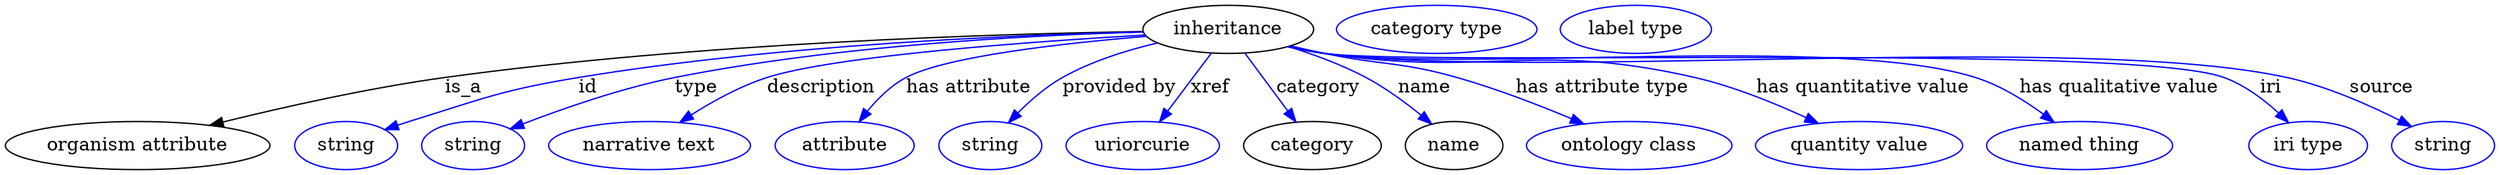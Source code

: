 digraph {
	graph [bb="0,0,1859.1,123"];
	node [label="\N"];
	inheritance	[height=0.5,
		label=inheritance,
		pos="912.79,105",
		width=1.7693];
	"organism attribute"	[height=0.5,
		pos="98.791,18",
		width=2.7442];
	inheritance -> "organism attribute"	[label=is_a,
		lp="346.79,61.5",
		pos="e,153.23,33.061 848.98,103.28 741.84,101.36 519.21,94.394 332.79,69 274.89,61.112 209.96,46.794 163.21,35.496"];
	id	[color=blue,
		height=0.5,
		label=string,
		pos="253.79,18",
		width=1.0652];
	inheritance -> id	[color=blue,
		label=id,
		lp="434.79,61.5",
		pos="e,283.18,29.712 849.19,103.13 756.08,101.02 577.5,93.789 427.79,69 380.52,61.172 327.84,44.936 292.96,33.082",
		style=solid];
	type	[color=blue,
		height=0.5,
		label=string,
		pos="348.79,18",
		width=1.0652];
	inheritance -> type	[color=blue,
		label=type,
		lp="515.79,61.5",
		pos="e,376.62,30.508 849.2,103.04 767.56,100.81 621.86,93.402 499.79,69 460.13,61.073 416.44,45.853 386.3,34.278",
		style=solid];
	description	[color=blue,
		height=0.5,
		label="narrative text",
		pos="480.79,18",
		width=2.0943];
	inheritance -> description	[color=blue,
		label=description,
		lp="608.29,61.5",
		pos="e,503.17,35.406 850.79,100.82 766.08,95.953 618.87,85.438 567.79,69 547.92,62.606 527.59,51.245 511.59,40.967",
		style=solid];
	"has attribute"	[color=blue,
		height=0.5,
		label=attribute,
		pos="625.79,18",
		width=1.4443];
	inheritance -> "has attribute"	[color=blue,
		label="has attribute",
		lp="717.79,61.5",
		pos="e,636.25,35.748 851.42,99.887 790.25,94.948 701.16,85.232 670.79,69 659.64,63.04 649.87,53.176 642.31,43.778",
		style=solid];
	"provided by"	[color=blue,
		height=0.5,
		label=string,
		pos="733.79,18",
		width=1.0652];
	inheritance -> "provided by"	[color=blue,
		label="provided by",
		lp="830.29,61.5",
		pos="e,747.39,35.116 859.54,94.932 836.5,89.561 809.82,81.321 787.79,69 775.47,62.11 763.73,51.856 754.36,42.424",
		style=solid];
	xref	[color=blue,
		height=0.5,
		label=uriorcurie,
		pos="847.79,18",
		width=1.5887];
	inheritance -> xref	[color=blue,
		label=xref,
		lp="899.29,61.5",
		pos="e,860.61,35.758 899.95,87.207 890.51,74.866 877.53,57.894 866.88,43.967",
		style=solid];
	category	[height=0.5,
		pos="974.79,18",
		width=1.4263];
	inheritance -> category	[color=blue,
		label=category,
		lp="979.29,61.5",
		pos="e,962.57,35.758 925.04,87.207 934.04,74.866 946.42,57.894 956.58,43.967",
		style=solid];
	name	[height=0.5,
		pos="1080.8,18",
		width=1.011];
	inheritance -> name	[color=blue,
		label=name,
		lp="1058.8,61.5",
		pos="e,1063.9,34.206 957.5,92.043 975.81,86.292 996.86,78.55 1014.8,69 1029.4,61.203 1044.3,50.278 1056.2,40.628",
		style=solid];
	"has attribute type"	[color=blue,
		height=0.5,
		label="ontology class",
		pos="1211.8,18",
		width=2.1304];
	inheritance -> "has attribute type"	[color=blue,
		label="has attribute type",
		lp="1191.8,61.5",
		pos="e,1177.9,34.16 959.58,92.593 967.96,90.653 976.62,88.714 984.79,87 1028.1,77.909 1040.2,81.055 1082.8,69 1112,60.745 1143.7,48.473 \
1168.5,38.153",
		style=solid];
	"has quantitative value"	[color=blue,
		height=0.5,
		label="quantity value",
		pos="1383.8,18",
		width=2.1484];
	inheritance -> "has quantitative value"	[color=blue,
		label="has quantitative value",
		lp="1386.8,61.5",
		pos="e,1353.3,34.591 957.89,92.138 966.76,90.151 976.03,88.311 984.79,87 1106.4,68.813 1141,96.499 1260.8,69 1289.6,62.383 1320.5,49.837 \
1344,38.968",
		style=solid];
	"has qualitative value"	[color=blue,
		height=0.5,
		label="named thing",
		pos="1548.8,18",
		width=1.9318];
	inheritance -> "has qualitative value"	[color=blue,
		label="has qualitative value",
		lp="1578.3,61.5",
		pos="e,1529.8,35.362 957.48,92.027 966.46,90.022 975.88,88.205 984.79,87 1091.9,72.514 1367.7,101.3 1470.8,69 1489.1,63.267 1507.3,52.026 \
1521.5,41.652",
		style=solid];
	iri	[color=blue,
		height=0.5,
		label="iri type",
		pos="1719.8,18",
		width=1.2277];
	inheritance -> iri	[color=blue,
		label=iri,
		lp="1691.8,61.5",
		pos="e,1705,35.391 957.08,92.04 966.18,90.007 975.75,88.176 984.79,87 1058.9,77.367 1586.6,94.529 1656.8,69 1672,63.47 1686.3,52.702 \
1697.5,42.571",
		style=solid];
	source	[color=blue,
		height=0.5,
		label=string,
		pos="1820.8,18",
		width=1.0652];
	inheritance -> source	[color=blue,
		label=source,
		lp="1774.8,61.5",
		pos="e,1797,32.338 957.08,92.028 966.18,89.996 975.75,88.168 984.79,87 1143.3,66.527 1547.6,103.01 1703.8,69 1733.6,62.513 1765.2,48.493 \
1788.1,36.944",
		style=solid];
	"named thing_category"	[color=blue,
		height=0.5,
		label="category type",
		pos="1068.8,105",
		width=2.0762];
	attribute_name	[color=blue,
		height=0.5,
		label="label type",
		pos="1217.8,105",
		width=1.5707];
}
